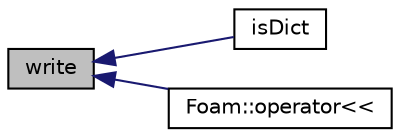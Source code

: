 digraph "write"
{
  bgcolor="transparent";
  edge [fontname="Helvetica",fontsize="10",labelfontname="Helvetica",labelfontsize="10"];
  node [fontname="Helvetica",fontsize="10",shape=record];
  rankdir="LR";
  Node1394 [label="write",height=0.2,width=0.4,color="black", fillcolor="grey75", style="filled", fontcolor="black"];
  Node1394 -> Node1395 [dir="back",color="midnightblue",fontsize="10",style="solid",fontname="Helvetica"];
  Node1395 [label="isDict",height=0.2,width=0.4,color="black",URL="$a27133.html#a1bafe3f41122b37f558b69ef3c89a3f3",tooltip="Return true because this entry is a dictionary. "];
  Node1394 -> Node1396 [dir="back",color="midnightblue",fontsize="10",style="solid",fontname="Helvetica"];
  Node1396 [label="Foam::operator\<\<",height=0.2,width=0.4,color="black",URL="$a21851.html#ac10ae3e543f749f49f66f29cd3196a80"];
}
